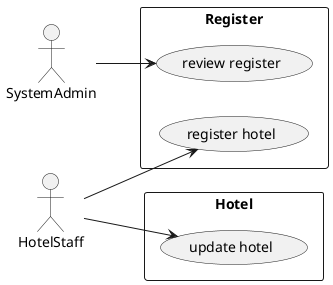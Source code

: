 @startuml
left to right direction

actor HotelStaff as staff
actor SystemAdmin as admin

rectangle Register {
  usecase "register hotel" as register
  usecase "review register" as review
}

rectangle Hotel {
  usecase "update hotel" as update
  usecase "review register" as review
}

admin --> review
staff --> register
staff --> update

@enduml
